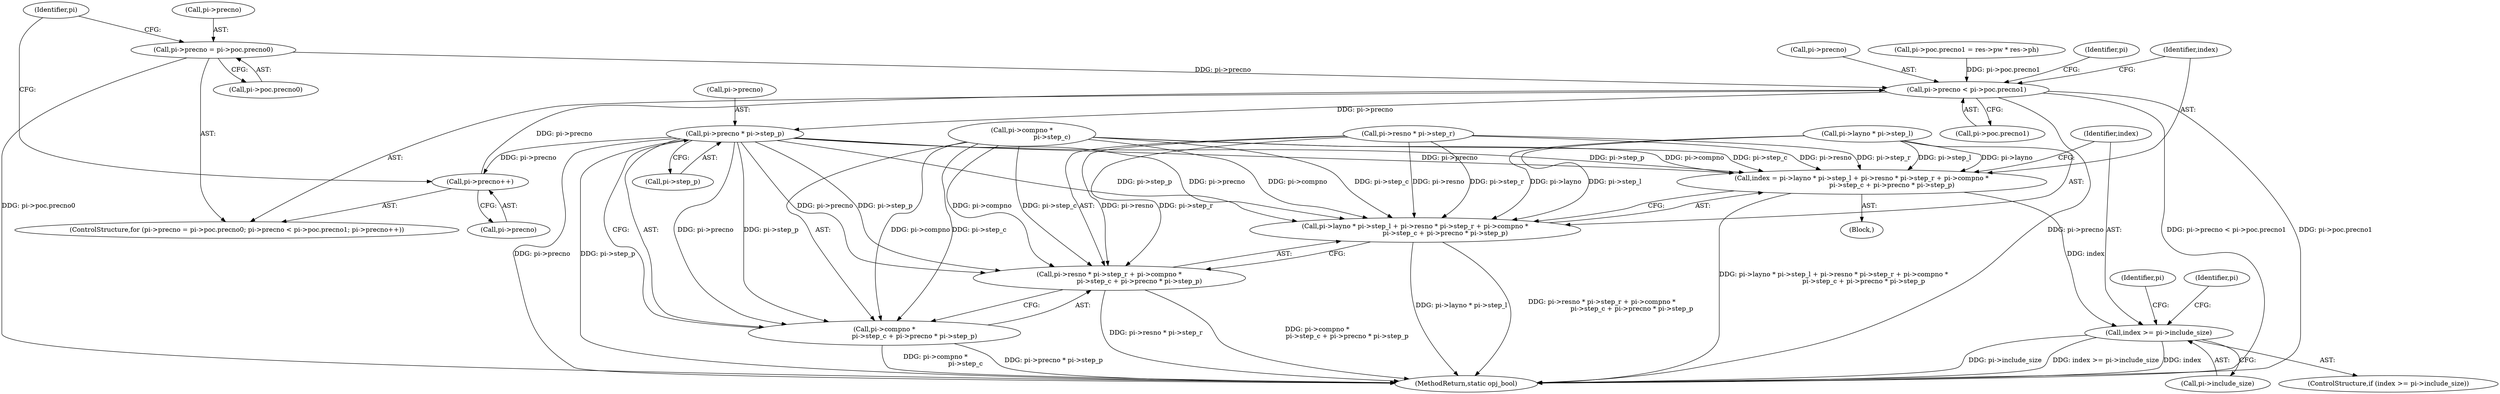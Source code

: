 digraph "0_openjpeg_c277159986c80142180fbe5efb256bbf3bdf3edc_0@pointer" {
"1000272" [label="(Call,pi->precno = pi->poc.precno0)"];
"1000281" [label="(Call,pi->precno < pi->poc.precno1)"];
"1000321" [label="(Call,pi->precno * pi->step_p)"];
"1000290" [label="(Call,pi->precno++)"];
"1000295" [label="(Call,index = pi->layno * pi->step_l + pi->resno * pi->step_r + pi->compno *\n                             pi->step_c + pi->precno * pi->step_p)"];
"1000329" [label="(Call,index >= pi->include_size)"];
"1000297" [label="(Call,pi->layno * pi->step_l + pi->resno * pi->step_r + pi->compno *\n                             pi->step_c + pi->precno * pi->step_p)"];
"1000305" [label="(Call,pi->resno * pi->step_r + pi->compno *\n                             pi->step_c + pi->precno * pi->step_p)"];
"1000313" [label="(Call,pi->compno *\n                             pi->step_c + pi->precno * pi->step_p)"];
"1000285" [label="(Call,pi->poc.precno1)"];
"1000271" [label="(ControlStructure,for (pi->precno = pi->poc.precno0; pi->precno < pi->poc.precno1; pi->precno++))"];
"1000294" [label="(Block,)"];
"1000258" [label="(Call,pi->poc.precno1 = res->pw * res->ph)"];
"1000344" [label="(Identifier,pi)"];
"1000321" [label="(Call,pi->precno * pi->step_p)"];
"1000360" [label="(MethodReturn,static opj_bool)"];
"1000329" [label="(Call,index >= pi->include_size)"];
"1000283" [label="(Identifier,pi)"];
"1000276" [label="(Call,pi->poc.precno0)"];
"1000297" [label="(Call,pi->layno * pi->step_l + pi->resno * pi->step_r + pi->compno *\n                             pi->step_c + pi->precno * pi->step_p)"];
"1000330" [label="(Identifier,index)"];
"1000322" [label="(Call,pi->precno)"];
"1000272" [label="(Call,pi->precno = pi->poc.precno0)"];
"1000336" [label="(Identifier,pi)"];
"1000314" [label="(Call,pi->compno *\n                             pi->step_c)"];
"1000219" [label="(Identifier,pi)"];
"1000313" [label="(Call,pi->compno *\n                             pi->step_c + pi->precno * pi->step_p)"];
"1000325" [label="(Call,pi->step_p)"];
"1000290" [label="(Call,pi->precno++)"];
"1000295" [label="(Call,index = pi->layno * pi->step_l + pi->resno * pi->step_r + pi->compno *\n                             pi->step_c + pi->precno * pi->step_p)"];
"1000291" [label="(Call,pi->precno)"];
"1000306" [label="(Call,pi->resno * pi->step_r)"];
"1000305" [label="(Call,pi->resno * pi->step_r + pi->compno *\n                             pi->step_c + pi->precno * pi->step_p)"];
"1000298" [label="(Call,pi->layno * pi->step_l)"];
"1000273" [label="(Call,pi->precno)"];
"1000281" [label="(Call,pi->precno < pi->poc.precno1)"];
"1000296" [label="(Identifier,index)"];
"1000328" [label="(ControlStructure,if (index >= pi->include_size))"];
"1000331" [label="(Call,pi->include_size)"];
"1000282" [label="(Call,pi->precno)"];
"1000272" -> "1000271"  [label="AST: "];
"1000272" -> "1000276"  [label="CFG: "];
"1000273" -> "1000272"  [label="AST: "];
"1000276" -> "1000272"  [label="AST: "];
"1000283" -> "1000272"  [label="CFG: "];
"1000272" -> "1000360"  [label="DDG: pi->poc.precno0"];
"1000272" -> "1000281"  [label="DDG: pi->precno"];
"1000281" -> "1000271"  [label="AST: "];
"1000281" -> "1000285"  [label="CFG: "];
"1000282" -> "1000281"  [label="AST: "];
"1000285" -> "1000281"  [label="AST: "];
"1000296" -> "1000281"  [label="CFG: "];
"1000219" -> "1000281"  [label="CFG: "];
"1000281" -> "1000360"  [label="DDG: pi->poc.precno1"];
"1000281" -> "1000360"  [label="DDG: pi->precno"];
"1000281" -> "1000360"  [label="DDG: pi->precno < pi->poc.precno1"];
"1000290" -> "1000281"  [label="DDG: pi->precno"];
"1000258" -> "1000281"  [label="DDG: pi->poc.precno1"];
"1000281" -> "1000321"  [label="DDG: pi->precno"];
"1000321" -> "1000313"  [label="AST: "];
"1000321" -> "1000325"  [label="CFG: "];
"1000322" -> "1000321"  [label="AST: "];
"1000325" -> "1000321"  [label="AST: "];
"1000313" -> "1000321"  [label="CFG: "];
"1000321" -> "1000360"  [label="DDG: pi->precno"];
"1000321" -> "1000360"  [label="DDG: pi->step_p"];
"1000321" -> "1000290"  [label="DDG: pi->precno"];
"1000321" -> "1000295"  [label="DDG: pi->precno"];
"1000321" -> "1000295"  [label="DDG: pi->step_p"];
"1000321" -> "1000297"  [label="DDG: pi->precno"];
"1000321" -> "1000297"  [label="DDG: pi->step_p"];
"1000321" -> "1000305"  [label="DDG: pi->precno"];
"1000321" -> "1000305"  [label="DDG: pi->step_p"];
"1000321" -> "1000313"  [label="DDG: pi->precno"];
"1000321" -> "1000313"  [label="DDG: pi->step_p"];
"1000290" -> "1000271"  [label="AST: "];
"1000290" -> "1000291"  [label="CFG: "];
"1000291" -> "1000290"  [label="AST: "];
"1000283" -> "1000290"  [label="CFG: "];
"1000295" -> "1000294"  [label="AST: "];
"1000295" -> "1000297"  [label="CFG: "];
"1000296" -> "1000295"  [label="AST: "];
"1000297" -> "1000295"  [label="AST: "];
"1000330" -> "1000295"  [label="CFG: "];
"1000295" -> "1000360"  [label="DDG: pi->layno * pi->step_l + pi->resno * pi->step_r + pi->compno *\n                             pi->step_c + pi->precno * pi->step_p"];
"1000298" -> "1000295"  [label="DDG: pi->layno"];
"1000298" -> "1000295"  [label="DDG: pi->step_l"];
"1000306" -> "1000295"  [label="DDG: pi->resno"];
"1000306" -> "1000295"  [label="DDG: pi->step_r"];
"1000314" -> "1000295"  [label="DDG: pi->compno"];
"1000314" -> "1000295"  [label="DDG: pi->step_c"];
"1000295" -> "1000329"  [label="DDG: index"];
"1000329" -> "1000328"  [label="AST: "];
"1000329" -> "1000331"  [label="CFG: "];
"1000330" -> "1000329"  [label="AST: "];
"1000331" -> "1000329"  [label="AST: "];
"1000336" -> "1000329"  [label="CFG: "];
"1000344" -> "1000329"  [label="CFG: "];
"1000329" -> "1000360"  [label="DDG: pi->include_size"];
"1000329" -> "1000360"  [label="DDG: index >= pi->include_size"];
"1000329" -> "1000360"  [label="DDG: index"];
"1000297" -> "1000305"  [label="CFG: "];
"1000298" -> "1000297"  [label="AST: "];
"1000305" -> "1000297"  [label="AST: "];
"1000297" -> "1000360"  [label="DDG: pi->layno * pi->step_l"];
"1000297" -> "1000360"  [label="DDG: pi->resno * pi->step_r + pi->compno *\n                             pi->step_c + pi->precno * pi->step_p"];
"1000298" -> "1000297"  [label="DDG: pi->layno"];
"1000298" -> "1000297"  [label="DDG: pi->step_l"];
"1000306" -> "1000297"  [label="DDG: pi->resno"];
"1000306" -> "1000297"  [label="DDG: pi->step_r"];
"1000314" -> "1000297"  [label="DDG: pi->compno"];
"1000314" -> "1000297"  [label="DDG: pi->step_c"];
"1000305" -> "1000313"  [label="CFG: "];
"1000306" -> "1000305"  [label="AST: "];
"1000313" -> "1000305"  [label="AST: "];
"1000305" -> "1000360"  [label="DDG: pi->compno *\n                             pi->step_c + pi->precno * pi->step_p"];
"1000305" -> "1000360"  [label="DDG: pi->resno * pi->step_r"];
"1000306" -> "1000305"  [label="DDG: pi->resno"];
"1000306" -> "1000305"  [label="DDG: pi->step_r"];
"1000314" -> "1000305"  [label="DDG: pi->compno"];
"1000314" -> "1000305"  [label="DDG: pi->step_c"];
"1000314" -> "1000313"  [label="AST: "];
"1000313" -> "1000360"  [label="DDG: pi->precno * pi->step_p"];
"1000313" -> "1000360"  [label="DDG: pi->compno *\n                             pi->step_c"];
"1000314" -> "1000313"  [label="DDG: pi->compno"];
"1000314" -> "1000313"  [label="DDG: pi->step_c"];
}
